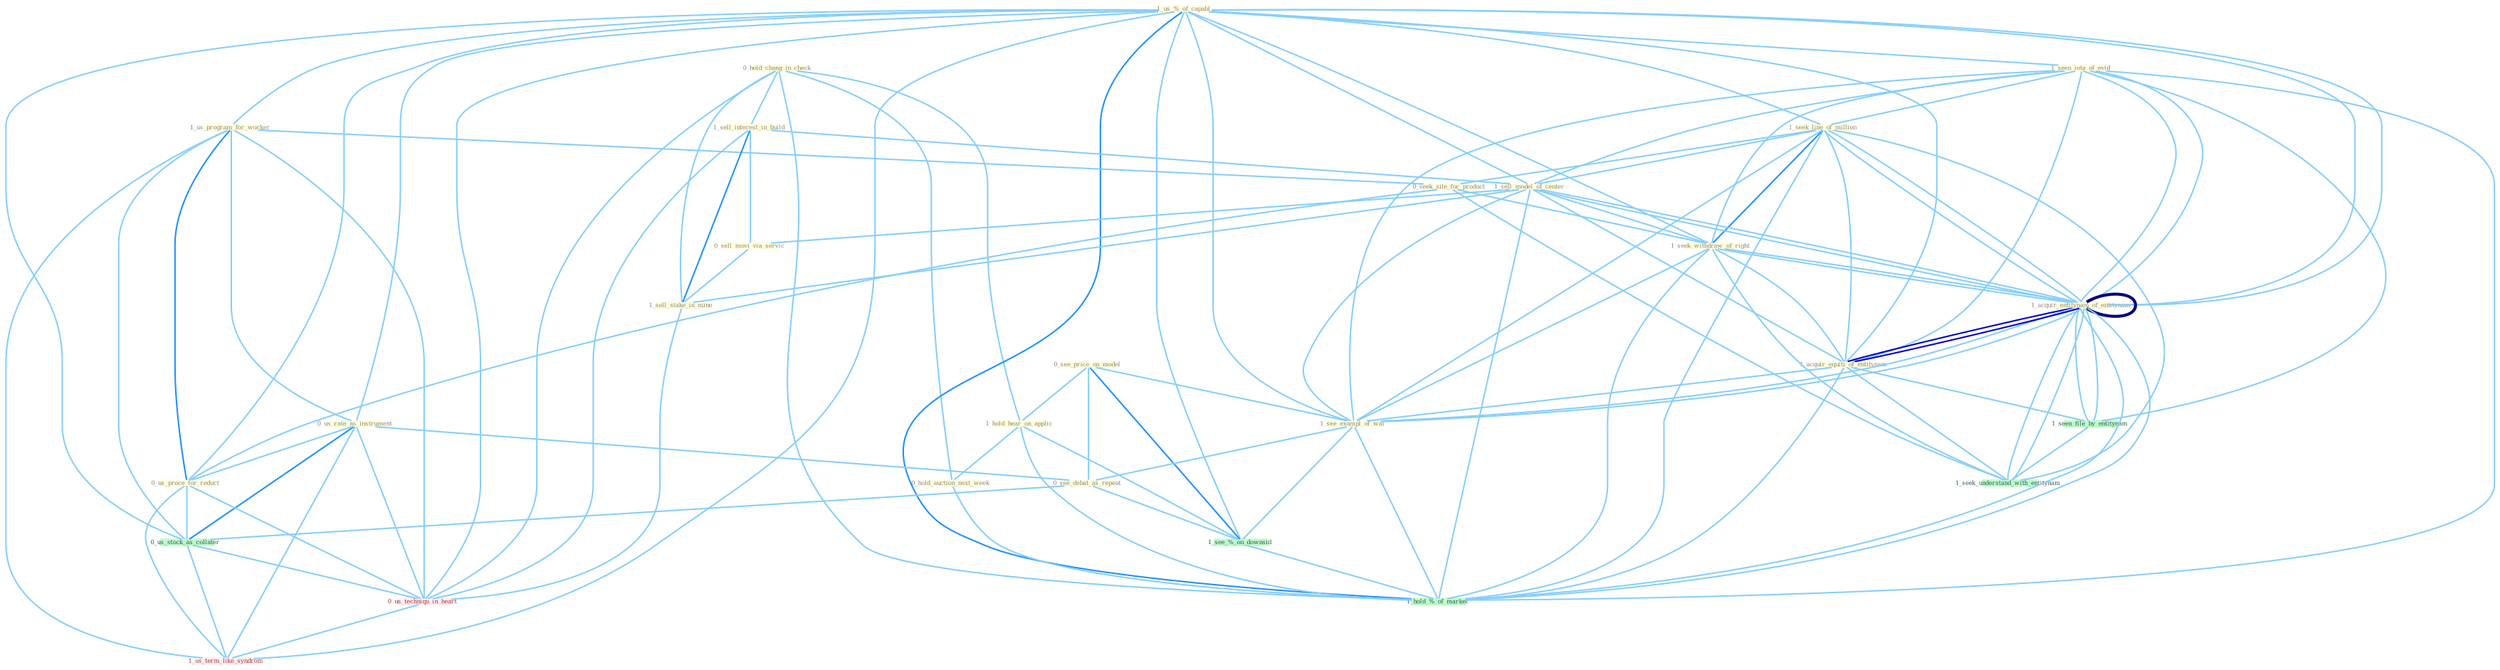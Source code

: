 Graph G{ 
    node
    [shape=polygon,style=filled,width=.5,height=.06,color="#BDFCC9",fixedsize=true,fontsize=4,
    fontcolor="#2f4f4f"];
    {node
    [color="#ffffe0", fontcolor="#8b7d6b"] "0_hold_chang_in_check " "1_us_%_of_capabl " "1_us_program_for_worker " "0_see_price_on_model " "1_sell_interest_in_build " "1_seen_iota_of_evid " "1_seek_line_of_million " "1_sell_model_of_center " "1_hold_hear_on_applic " "0_seek_site_for_product " "0_hold_auction_next_week " "0_sell_movi_via_servic " "0_us_rate_as_instrument " "1_seek_withdraw_of_right " "1_sell_stake_in_mine " "1_acquir_entitynam_of_entitynam " "0_us_proce_for_reduct " "1_acquir_equiti_of_entitynam " "1_see_exampl_of_wai " "0_see_debat_as_repeat "}
{node [color="#fff0f5", fontcolor="#b22222"] "0_us_techniqu_in_heart " "1_us_term_like_syndrom "}
edge [color="#B0E2FF"];

	"0_hold_chang_in_check " -- "1_sell_interest_in_build " [w="1", color="#87cefa" ];
	"0_hold_chang_in_check " -- "1_hold_hear_on_applic " [w="1", color="#87cefa" ];
	"0_hold_chang_in_check " -- "0_hold_auction_next_week " [w="1", color="#87cefa" ];
	"0_hold_chang_in_check " -- "1_sell_stake_in_mine " [w="1", color="#87cefa" ];
	"0_hold_chang_in_check " -- "0_us_techniqu_in_heart " [w="1", color="#87cefa" ];
	"0_hold_chang_in_check " -- "1_hold_%_of_market " [w="1", color="#87cefa" ];
	"1_us_%_of_capabl " -- "1_us_program_for_worker " [w="1", color="#87cefa" ];
	"1_us_%_of_capabl " -- "1_seen_iota_of_evid " [w="1", color="#87cefa" ];
	"1_us_%_of_capabl " -- "1_seek_line_of_million " [w="1", color="#87cefa" ];
	"1_us_%_of_capabl " -- "1_sell_model_of_center " [w="1", color="#87cefa" ];
	"1_us_%_of_capabl " -- "0_us_rate_as_instrument " [w="1", color="#87cefa" ];
	"1_us_%_of_capabl " -- "1_seek_withdraw_of_right " [w="1", color="#87cefa" ];
	"1_us_%_of_capabl " -- "1_acquir_entitynam_of_entitynam " [w="1", color="#87cefa" ];
	"1_us_%_of_capabl " -- "0_us_proce_for_reduct " [w="1", color="#87cefa" ];
	"1_us_%_of_capabl " -- "1_acquir_equiti_of_entitynam " [w="1", color="#87cefa" ];
	"1_us_%_of_capabl " -- "1_see_exampl_of_wai " [w="1", color="#87cefa" ];
	"1_us_%_of_capabl " -- "0_us_stock_as_collater " [w="1", color="#87cefa" ];
	"1_us_%_of_capabl " -- "1_acquir_entitynam_of_entitynam " [w="1", color="#87cefa" ];
	"1_us_%_of_capabl " -- "0_us_techniqu_in_heart " [w="1", color="#87cefa" ];
	"1_us_%_of_capabl " -- "1_see_%_on_downsid " [w="1", color="#87cefa" ];
	"1_us_%_of_capabl " -- "1_us_term_like_syndrom " [w="1", color="#87cefa" ];
	"1_us_%_of_capabl " -- "1_hold_%_of_market " [w="2", color="#1e90ff" , len=0.8];
	"1_us_program_for_worker " -- "0_seek_site_for_product " [w="1", color="#87cefa" ];
	"1_us_program_for_worker " -- "0_us_rate_as_instrument " [w="1", color="#87cefa" ];
	"1_us_program_for_worker " -- "0_us_proce_for_reduct " [w="2", color="#1e90ff" , len=0.8];
	"1_us_program_for_worker " -- "0_us_stock_as_collater " [w="1", color="#87cefa" ];
	"1_us_program_for_worker " -- "0_us_techniqu_in_heart " [w="1", color="#87cefa" ];
	"1_us_program_for_worker " -- "1_us_term_like_syndrom " [w="1", color="#87cefa" ];
	"0_see_price_on_model " -- "1_hold_hear_on_applic " [w="1", color="#87cefa" ];
	"0_see_price_on_model " -- "1_see_exampl_of_wai " [w="1", color="#87cefa" ];
	"0_see_price_on_model " -- "0_see_debat_as_repeat " [w="1", color="#87cefa" ];
	"0_see_price_on_model " -- "1_see_%_on_downsid " [w="2", color="#1e90ff" , len=0.8];
	"1_sell_interest_in_build " -- "1_sell_model_of_center " [w="1", color="#87cefa" ];
	"1_sell_interest_in_build " -- "0_sell_movi_via_servic " [w="1", color="#87cefa" ];
	"1_sell_interest_in_build " -- "1_sell_stake_in_mine " [w="2", color="#1e90ff" , len=0.8];
	"1_sell_interest_in_build " -- "0_us_techniqu_in_heart " [w="1", color="#87cefa" ];
	"1_seen_iota_of_evid " -- "1_seek_line_of_million " [w="1", color="#87cefa" ];
	"1_seen_iota_of_evid " -- "1_sell_model_of_center " [w="1", color="#87cefa" ];
	"1_seen_iota_of_evid " -- "1_seek_withdraw_of_right " [w="1", color="#87cefa" ];
	"1_seen_iota_of_evid " -- "1_acquir_entitynam_of_entitynam " [w="1", color="#87cefa" ];
	"1_seen_iota_of_evid " -- "1_acquir_equiti_of_entitynam " [w="1", color="#87cefa" ];
	"1_seen_iota_of_evid " -- "1_see_exampl_of_wai " [w="1", color="#87cefa" ];
	"1_seen_iota_of_evid " -- "1_seen_file_by_entitynam " [w="1", color="#87cefa" ];
	"1_seen_iota_of_evid " -- "1_acquir_entitynam_of_entitynam " [w="1", color="#87cefa" ];
	"1_seen_iota_of_evid " -- "1_hold_%_of_market " [w="1", color="#87cefa" ];
	"1_seek_line_of_million " -- "1_sell_model_of_center " [w="1", color="#87cefa" ];
	"1_seek_line_of_million " -- "0_seek_site_for_product " [w="1", color="#87cefa" ];
	"1_seek_line_of_million " -- "1_seek_withdraw_of_right " [w="2", color="#1e90ff" , len=0.8];
	"1_seek_line_of_million " -- "1_acquir_entitynam_of_entitynam " [w="1", color="#87cefa" ];
	"1_seek_line_of_million " -- "1_acquir_equiti_of_entitynam " [w="1", color="#87cefa" ];
	"1_seek_line_of_million " -- "1_see_exampl_of_wai " [w="1", color="#87cefa" ];
	"1_seek_line_of_million " -- "1_seek_understand_with_entitynam " [w="1", color="#87cefa" ];
	"1_seek_line_of_million " -- "1_acquir_entitynam_of_entitynam " [w="1", color="#87cefa" ];
	"1_seek_line_of_million " -- "1_hold_%_of_market " [w="1", color="#87cefa" ];
	"1_sell_model_of_center " -- "0_sell_movi_via_servic " [w="1", color="#87cefa" ];
	"1_sell_model_of_center " -- "1_seek_withdraw_of_right " [w="1", color="#87cefa" ];
	"1_sell_model_of_center " -- "1_sell_stake_in_mine " [w="1", color="#87cefa" ];
	"1_sell_model_of_center " -- "1_acquir_entitynam_of_entitynam " [w="1", color="#87cefa" ];
	"1_sell_model_of_center " -- "1_acquir_equiti_of_entitynam " [w="1", color="#87cefa" ];
	"1_sell_model_of_center " -- "1_see_exampl_of_wai " [w="1", color="#87cefa" ];
	"1_sell_model_of_center " -- "1_acquir_entitynam_of_entitynam " [w="1", color="#87cefa" ];
	"1_sell_model_of_center " -- "1_hold_%_of_market " [w="1", color="#87cefa" ];
	"1_hold_hear_on_applic " -- "0_hold_auction_next_week " [w="1", color="#87cefa" ];
	"1_hold_hear_on_applic " -- "1_see_%_on_downsid " [w="1", color="#87cefa" ];
	"1_hold_hear_on_applic " -- "1_hold_%_of_market " [w="1", color="#87cefa" ];
	"0_seek_site_for_product " -- "1_seek_withdraw_of_right " [w="1", color="#87cefa" ];
	"0_seek_site_for_product " -- "0_us_proce_for_reduct " [w="1", color="#87cefa" ];
	"0_seek_site_for_product " -- "1_seek_understand_with_entitynam " [w="1", color="#87cefa" ];
	"0_hold_auction_next_week " -- "1_hold_%_of_market " [w="1", color="#87cefa" ];
	"0_sell_movi_via_servic " -- "1_sell_stake_in_mine " [w="1", color="#87cefa" ];
	"0_us_rate_as_instrument " -- "0_us_proce_for_reduct " [w="1", color="#87cefa" ];
	"0_us_rate_as_instrument " -- "0_see_debat_as_repeat " [w="1", color="#87cefa" ];
	"0_us_rate_as_instrument " -- "0_us_stock_as_collater " [w="2", color="#1e90ff" , len=0.8];
	"0_us_rate_as_instrument " -- "0_us_techniqu_in_heart " [w="1", color="#87cefa" ];
	"0_us_rate_as_instrument " -- "1_us_term_like_syndrom " [w="1", color="#87cefa" ];
	"1_seek_withdraw_of_right " -- "1_acquir_entitynam_of_entitynam " [w="1", color="#87cefa" ];
	"1_seek_withdraw_of_right " -- "1_acquir_equiti_of_entitynam " [w="1", color="#87cefa" ];
	"1_seek_withdraw_of_right " -- "1_see_exampl_of_wai " [w="1", color="#87cefa" ];
	"1_seek_withdraw_of_right " -- "1_seek_understand_with_entitynam " [w="1", color="#87cefa" ];
	"1_seek_withdraw_of_right " -- "1_acquir_entitynam_of_entitynam " [w="1", color="#87cefa" ];
	"1_seek_withdraw_of_right " -- "1_hold_%_of_market " [w="1", color="#87cefa" ];
	"1_sell_stake_in_mine " -- "0_us_techniqu_in_heart " [w="1", color="#87cefa" ];
	"1_acquir_entitynam_of_entitynam " -- "1_acquir_equiti_of_entitynam " [w="3", color="#0000cd" , len=0.6];
	"1_acquir_entitynam_of_entitynam " -- "1_see_exampl_of_wai " [w="1", color="#87cefa" ];
	"1_acquir_entitynam_of_entitynam " -- "1_seen_file_by_entitynam " [w="1", color="#87cefa" ];
	"1_acquir_entitynam_of_entitynam " -- "1_seek_understand_with_entitynam " [w="1", color="#87cefa" ];
	"1_acquir_entitynam_of_entitynam " -- "1_acquir_entitynam_of_entitynam " [w="4", style=bold, color="#000080", len=0.4];
	"1_acquir_entitynam_of_entitynam " -- "1_hold_%_of_market " [w="1", color="#87cefa" ];
	"0_us_proce_for_reduct " -- "0_us_stock_as_collater " [w="1", color="#87cefa" ];
	"0_us_proce_for_reduct " -- "0_us_techniqu_in_heart " [w="1", color="#87cefa" ];
	"0_us_proce_for_reduct " -- "1_us_term_like_syndrom " [w="1", color="#87cefa" ];
	"1_acquir_equiti_of_entitynam " -- "1_see_exampl_of_wai " [w="1", color="#87cefa" ];
	"1_acquir_equiti_of_entitynam " -- "1_seen_file_by_entitynam " [w="1", color="#87cefa" ];
	"1_acquir_equiti_of_entitynam " -- "1_seek_understand_with_entitynam " [w="1", color="#87cefa" ];
	"1_acquir_equiti_of_entitynam " -- "1_acquir_entitynam_of_entitynam " [w="3", color="#0000cd" , len=0.6];
	"1_acquir_equiti_of_entitynam " -- "1_hold_%_of_market " [w="1", color="#87cefa" ];
	"1_see_exampl_of_wai " -- "0_see_debat_as_repeat " [w="1", color="#87cefa" ];
	"1_see_exampl_of_wai " -- "1_acquir_entitynam_of_entitynam " [w="1", color="#87cefa" ];
	"1_see_exampl_of_wai " -- "1_see_%_on_downsid " [w="1", color="#87cefa" ];
	"1_see_exampl_of_wai " -- "1_hold_%_of_market " [w="1", color="#87cefa" ];
	"0_see_debat_as_repeat " -- "0_us_stock_as_collater " [w="1", color="#87cefa" ];
	"0_see_debat_as_repeat " -- "1_see_%_on_downsid " [w="1", color="#87cefa" ];
	"1_seen_file_by_entitynam " -- "1_seek_understand_with_entitynam " [w="1", color="#87cefa" ];
	"1_seen_file_by_entitynam " -- "1_acquir_entitynam_of_entitynam " [w="1", color="#87cefa" ];
	"0_us_stock_as_collater " -- "0_us_techniqu_in_heart " [w="1", color="#87cefa" ];
	"0_us_stock_as_collater " -- "1_us_term_like_syndrom " [w="1", color="#87cefa" ];
	"1_seek_understand_with_entitynam " -- "1_acquir_entitynam_of_entitynam " [w="1", color="#87cefa" ];
	"1_acquir_entitynam_of_entitynam " -- "1_hold_%_of_market " [w="1", color="#87cefa" ];
	"0_us_techniqu_in_heart " -- "1_us_term_like_syndrom " [w="1", color="#87cefa" ];
	"1_see_%_on_downsid " -- "1_hold_%_of_market " [w="1", color="#87cefa" ];
}
